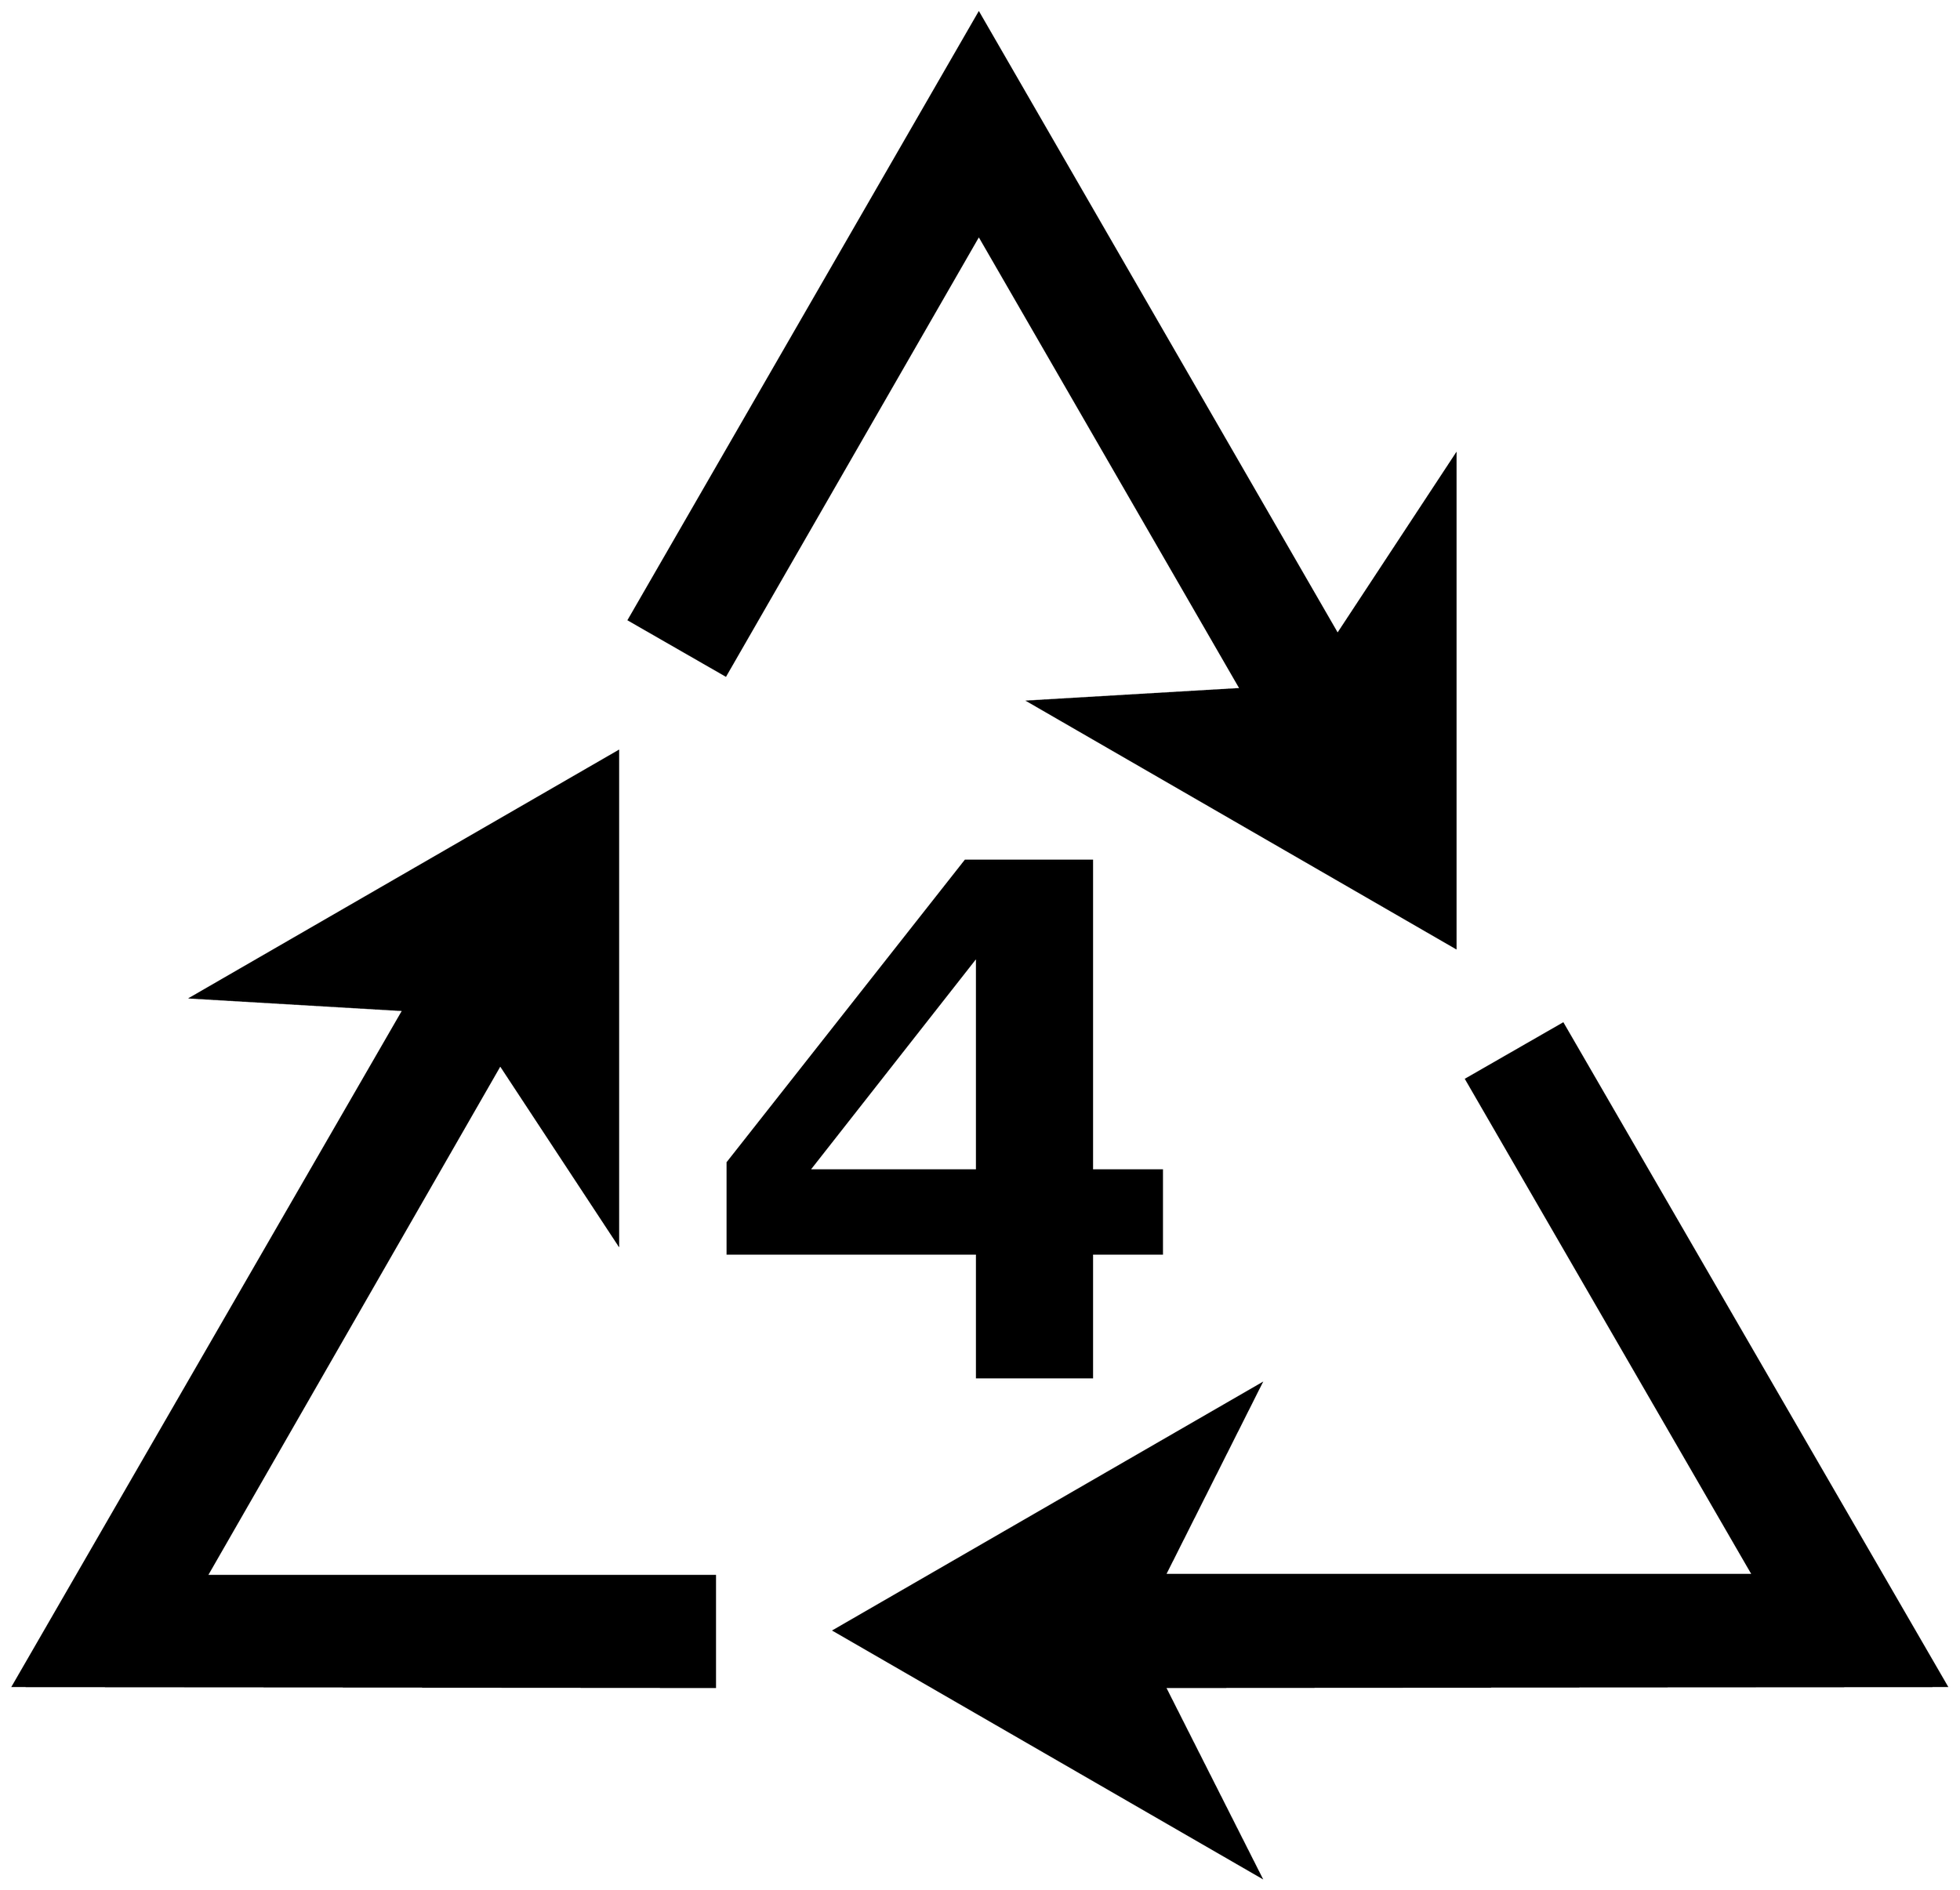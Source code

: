 


\begin{tikzpicture}[y=0.80pt, x=0.80pt, yscale=-1.0, xscale=1.0, inner sep=0pt, outer sep=0pt]
\begin{scope}[shift={(100.0,1696.0)},nonzero rule]
  \path[draw=.,fill=.,line width=1.600pt] (1520.0,-569.0) --
    (1075.0,-826.0) -- (1296.0,-839.0) -- (1023.0,-1312.0) --
    (759.0,-853.0) -- (658.0,-911.0) -- (1023.0,-1544.0) --
    (1397.0,-896.0) -- (1520.0,-1083.0) -- (1520.0,-569.0) --
    cycle(2032.0,201.0) -- (1217.0,202.0) -- (1317.0,400.0) --
    (872.0,143.0) -- (1317.0,-114.0) -- (1217.0,85.0) --
    (1830.0,85.0) -- (1531.0,-432.0) -- (1632.0,-490.0) --
    (2032.0,201.0) -- cycle(1214.0,-250.0) -- (1141.0,-250.0) --
    (1141.0,-121.0) -- (1021.0,-121.0) -- (1021.0,-250.0) --
    (761.0,-250.0) -- (761.0,-345.0) -- (1009.0,-660.0) --
    (1141.0,-660.0) -- (1141.0,-337.0) -- (1214.0,-337.0) --
    (1214.0,-250.0) -- cycle(748.0,202.0) -- (16.0,201.0) --
    (423.0,-504.0) -- (202.0,-517.0) -- (647.0,-774.0) --
    (647.0,-260.0) -- (524.0,-447.0) -- (218.0,86.0) --
    (748.0,86.0) -- (748.0,202.0) -- cycle(1021.0,-337.0) --
    (1021.0,-560.0) -- (846.0,-337.0) -- (1021.0,-337.0) --
    cycle;
\end{scope}

\end{tikzpicture}

